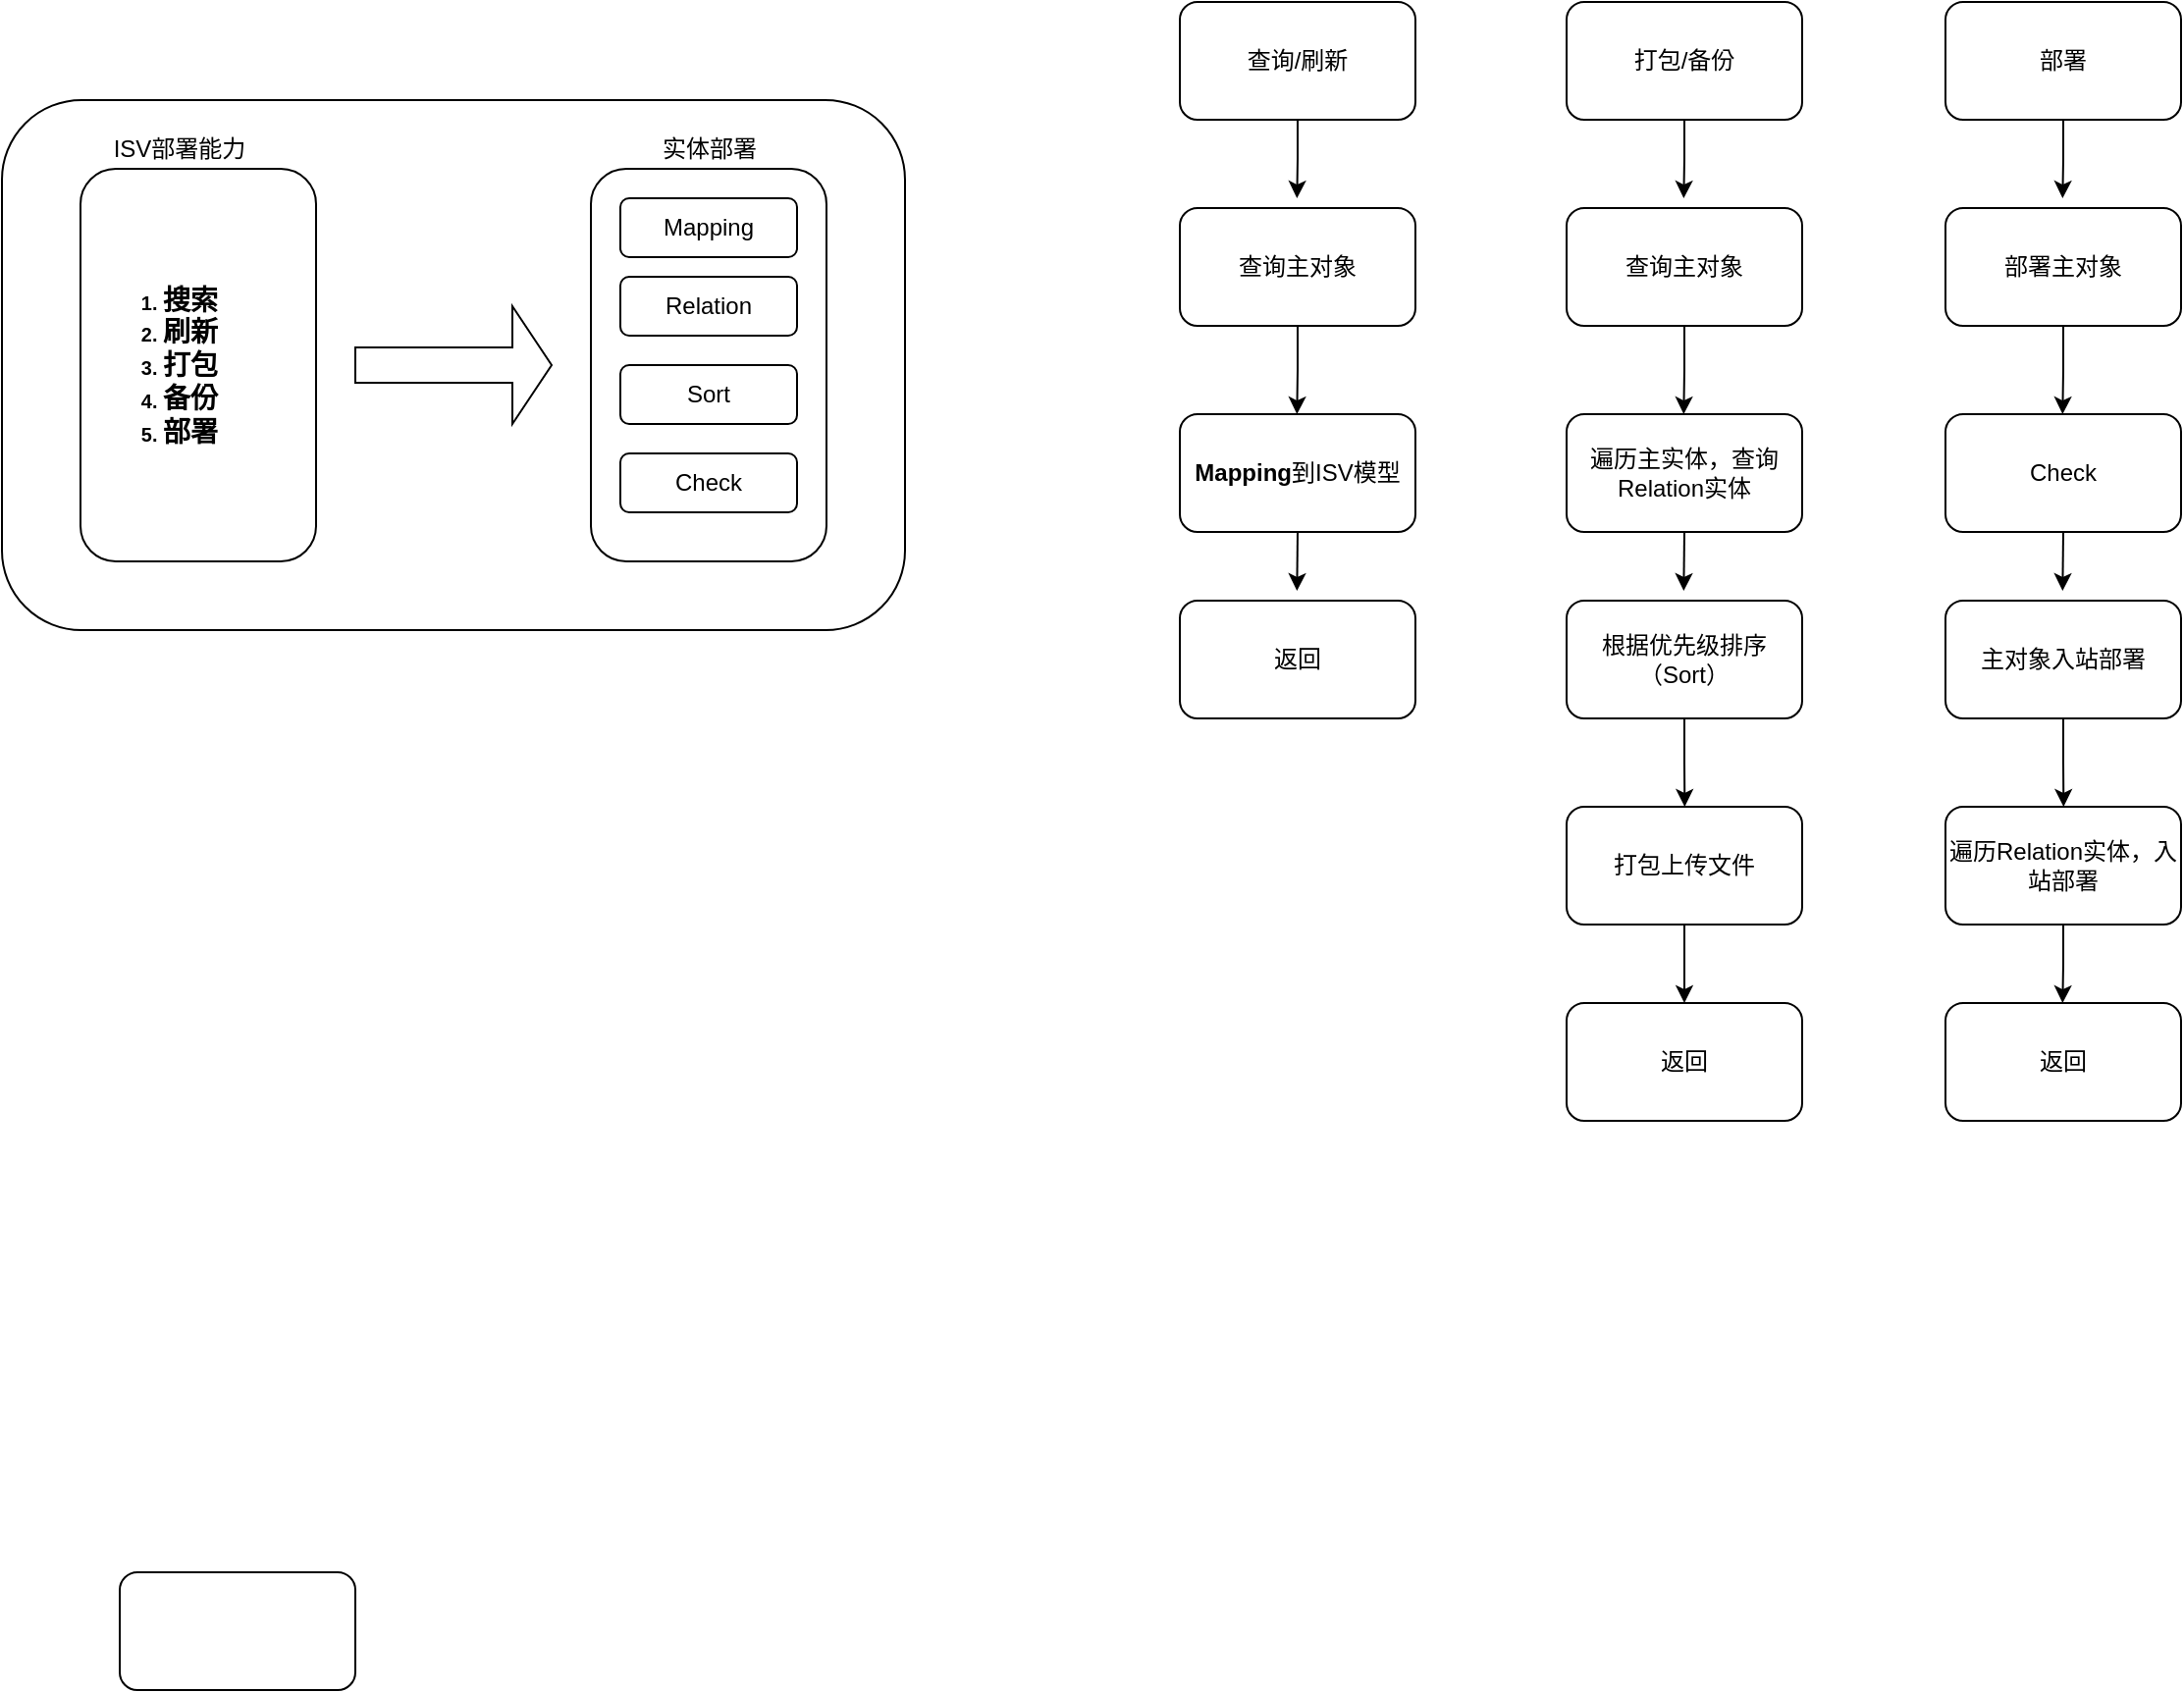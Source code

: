 <mxfile version="13.10.0" type="embed">
    <diagram id="6h-jnz60nHqsMv3fCfbz" name="第 1 页">
        <mxGraphModel dx="1502" dy="863" grid="1" gridSize="10" guides="1" tooltips="1" connect="1" arrows="1" fold="1" page="1" pageScale="1" pageWidth="827" pageHeight="1169" math="0" shadow="0">
            <root>
                <mxCell id="0"/>
                <mxCell id="1" parent="0"/>
                <mxCell id="3" value="" style="rounded=1;whiteSpace=wrap;html=1;" parent="1" vertex="1">
                    <mxGeometry x="30" y="280" width="460" height="270" as="geometry"/>
                </mxCell>
                <mxCell id="5" value="&lt;h3&gt;&lt;/h3&gt;&lt;h4&gt;&lt;/h4&gt;&lt;h4&gt;&lt;/h4&gt;&lt;h5&gt;&lt;div style=&quot;text-align: justify&quot;&gt;&lt;ol&gt;&lt;li&gt;&lt;span style=&quot;font-size: 14px&quot;&gt;搜索&lt;/span&gt;&lt;/li&gt;&lt;li&gt;&lt;span style=&quot;font-size: 14px&quot;&gt;刷新&lt;/span&gt;&lt;/li&gt;&lt;li&gt;&lt;span style=&quot;font-size: 14px&quot;&gt;打包&lt;/span&gt;&lt;/li&gt;&lt;li&gt;&lt;span style=&quot;font-size: 14px&quot;&gt;备份&lt;/span&gt;&lt;/li&gt;&lt;li&gt;&lt;span style=&quot;font-size: 14px&quot;&gt;部署&lt;/span&gt;&lt;/li&gt;&lt;/ol&gt;&lt;/div&gt;&lt;/h5&gt;" style="rounded=1;whiteSpace=wrap;html=1;align=left;" parent="1" vertex="1">
                    <mxGeometry x="70" y="315" width="120" height="200" as="geometry"/>
                </mxCell>
                <mxCell id="6" value="" style="shape=singleArrow;whiteSpace=wrap;html=1;" parent="1" vertex="1">
                    <mxGeometry x="210" y="385" width="100" height="60" as="geometry"/>
                </mxCell>
                <mxCell id="7" value="&lt;h3&gt;&lt;/h3&gt;&lt;h4&gt;&lt;/h4&gt;&lt;h4&gt;&lt;/h4&gt;&lt;h5&gt;&lt;div style=&quot;text-align: justify&quot;&gt;&lt;div&gt;&lt;span style=&quot;font-size: 14px&quot;&gt;&lt;br&gt;&lt;/span&gt;&lt;/div&gt;&lt;/div&gt;&lt;/h5&gt;" style="rounded=1;whiteSpace=wrap;html=1;align=left;" parent="1" vertex="1">
                    <mxGeometry x="330" y="315" width="120" height="200" as="geometry"/>
                </mxCell>
                <mxCell id="10" value="ISV部署能力" style="text;html=1;resizable=0;autosize=1;align=center;verticalAlign=middle;points=[];fillColor=none;strokeColor=none;rounded=0;" parent="1" vertex="1">
                    <mxGeometry x="80" y="295" width="80" height="20" as="geometry"/>
                </mxCell>
                <mxCell id="11" value="实体部署" style="text;html=1;resizable=0;autosize=1;align=center;verticalAlign=middle;points=[];fillColor=none;strokeColor=none;rounded=0;" parent="1" vertex="1">
                    <mxGeometry x="360" y="295" width="60" height="20" as="geometry"/>
                </mxCell>
                <mxCell id="12" value="Mapping" style="rounded=1;whiteSpace=wrap;html=1;" parent="1" vertex="1">
                    <mxGeometry x="345" y="330" width="90" height="30" as="geometry"/>
                </mxCell>
                <mxCell id="13" value="Relation" style="rounded=1;whiteSpace=wrap;html=1;" parent="1" vertex="1">
                    <mxGeometry x="345" y="370" width="90" height="30" as="geometry"/>
                </mxCell>
                <mxCell id="14" value="Sort" style="rounded=1;whiteSpace=wrap;html=1;" parent="1" vertex="1">
                    <mxGeometry x="345" y="415" width="90" height="30" as="geometry"/>
                </mxCell>
                <mxCell id="15" value="Check" style="rounded=1;whiteSpace=wrap;html=1;" parent="1" vertex="1">
                    <mxGeometry x="345" y="460" width="90" height="30" as="geometry"/>
                </mxCell>
                <mxCell id="17" style="edgeStyle=orthogonalEdgeStyle;rounded=0;orthogonalLoop=1;jettySize=auto;html=1;exitX=0.5;exitY=1;exitDx=0;exitDy=0;" parent="1" source="16" edge="1">
                    <mxGeometry relative="1" as="geometry">
                        <mxPoint x="689.667" y="330" as="targetPoint"/>
                    </mxGeometry>
                </mxCell>
                <mxCell id="16" value="查询/刷新" style="rounded=1;whiteSpace=wrap;html=1;" parent="1" vertex="1">
                    <mxGeometry x="630" y="230" width="120" height="60" as="geometry"/>
                </mxCell>
                <mxCell id="19" style="edgeStyle=orthogonalEdgeStyle;rounded=0;orthogonalLoop=1;jettySize=auto;html=1;exitX=0.5;exitY=1;exitDx=0;exitDy=0;" parent="1" source="18" edge="1">
                    <mxGeometry relative="1" as="geometry">
                        <mxPoint x="689.667" y="440" as="targetPoint"/>
                    </mxGeometry>
                </mxCell>
                <mxCell id="18" value="查询主对象" style="rounded=1;whiteSpace=wrap;html=1;" parent="1" vertex="1">
                    <mxGeometry x="630" y="335" width="120" height="60" as="geometry"/>
                </mxCell>
                <mxCell id="21" style="edgeStyle=orthogonalEdgeStyle;rounded=0;orthogonalLoop=1;jettySize=auto;html=1;exitX=0.5;exitY=1;exitDx=0;exitDy=0;" parent="1" source="20" edge="1">
                    <mxGeometry relative="1" as="geometry">
                        <mxPoint x="689.667" y="530" as="targetPoint"/>
                    </mxGeometry>
                </mxCell>
                <mxCell id="20" value="&lt;b&gt;Mapping&lt;/b&gt;到ISV模型" style="rounded=1;whiteSpace=wrap;html=1;" parent="1" vertex="1">
                    <mxGeometry x="630" y="440" width="120" height="60" as="geometry"/>
                </mxCell>
                <mxCell id="22" value="返回" style="rounded=1;whiteSpace=wrap;html=1;" parent="1" vertex="1">
                    <mxGeometry x="630" y="535" width="120" height="60" as="geometry"/>
                </mxCell>
                <mxCell id="23" style="edgeStyle=orthogonalEdgeStyle;rounded=0;orthogonalLoop=1;jettySize=auto;html=1;exitX=0.5;exitY=1;exitDx=0;exitDy=0;" parent="1" source="24" edge="1">
                    <mxGeometry relative="1" as="geometry">
                        <mxPoint x="886.667" y="330" as="targetPoint"/>
                    </mxGeometry>
                </mxCell>
                <mxCell id="24" value="打包/备份" style="rounded=1;whiteSpace=wrap;html=1;" parent="1" vertex="1">
                    <mxGeometry x="827" y="230" width="120" height="60" as="geometry"/>
                </mxCell>
                <mxCell id="25" style="edgeStyle=orthogonalEdgeStyle;rounded=0;orthogonalLoop=1;jettySize=auto;html=1;exitX=0.5;exitY=1;exitDx=0;exitDy=0;" parent="1" source="26" edge="1">
                    <mxGeometry relative="1" as="geometry">
                        <mxPoint x="886.667" y="440" as="targetPoint"/>
                    </mxGeometry>
                </mxCell>
                <mxCell id="26" value="查询主对象" style="rounded=1;whiteSpace=wrap;html=1;" parent="1" vertex="1">
                    <mxGeometry x="827" y="335" width="120" height="60" as="geometry"/>
                </mxCell>
                <mxCell id="27" style="edgeStyle=orthogonalEdgeStyle;rounded=0;orthogonalLoop=1;jettySize=auto;html=1;exitX=0.5;exitY=1;exitDx=0;exitDy=0;" parent="1" source="28" edge="1">
                    <mxGeometry relative="1" as="geometry">
                        <mxPoint x="886.667" y="530" as="targetPoint"/>
                    </mxGeometry>
                </mxCell>
                <mxCell id="28" value="遍历主实体，查询Relation实体" style="rounded=1;whiteSpace=wrap;html=1;" parent="1" vertex="1">
                    <mxGeometry x="827" y="440" width="120" height="60" as="geometry"/>
                </mxCell>
                <mxCell id="30" style="edgeStyle=orthogonalEdgeStyle;rounded=0;orthogonalLoop=1;jettySize=auto;html=1;exitX=0.5;exitY=1;exitDx=0;exitDy=0;" parent="1" source="29" edge="1">
                    <mxGeometry relative="1" as="geometry">
                        <mxPoint x="887.167" y="640" as="targetPoint"/>
                    </mxGeometry>
                </mxCell>
                <mxCell id="29" value="根据优先级排序（Sort）" style="rounded=1;whiteSpace=wrap;html=1;" parent="1" vertex="1">
                    <mxGeometry x="827" y="535" width="120" height="60" as="geometry"/>
                </mxCell>
                <mxCell id="62" style="edgeStyle=orthogonalEdgeStyle;rounded=0;orthogonalLoop=1;jettySize=auto;html=1;exitX=0.5;exitY=1;exitDx=0;exitDy=0;entryX=0.5;entryY=0;entryDx=0;entryDy=0;" parent="1" source="31" target="61" edge="1">
                    <mxGeometry relative="1" as="geometry">
                        <mxPoint x="887.167" y="730" as="targetPoint"/>
                    </mxGeometry>
                </mxCell>
                <mxCell id="31" value="打包上传文件" style="rounded=1;whiteSpace=wrap;html=1;" parent="1" vertex="1">
                    <mxGeometry x="827" y="640" width="120" height="60" as="geometry"/>
                </mxCell>
                <mxCell id="32" style="edgeStyle=orthogonalEdgeStyle;rounded=0;orthogonalLoop=1;jettySize=auto;html=1;exitX=0.5;exitY=1;exitDx=0;exitDy=0;" parent="1" source="33" edge="1">
                    <mxGeometry relative="1" as="geometry">
                        <mxPoint x="1079.667" y="330" as="targetPoint"/>
                    </mxGeometry>
                </mxCell>
                <mxCell id="33" value="部署" style="rounded=1;whiteSpace=wrap;html=1;" parent="1" vertex="1">
                    <mxGeometry x="1020" y="230" width="120" height="60" as="geometry"/>
                </mxCell>
                <mxCell id="34" style="edgeStyle=orthogonalEdgeStyle;rounded=0;orthogonalLoop=1;jettySize=auto;html=1;exitX=0.5;exitY=1;exitDx=0;exitDy=0;" parent="1" source="35" edge="1">
                    <mxGeometry relative="1" as="geometry">
                        <mxPoint x="1079.667" y="440" as="targetPoint"/>
                    </mxGeometry>
                </mxCell>
                <mxCell id="35" value="部署主对象" style="rounded=1;whiteSpace=wrap;html=1;" parent="1" vertex="1">
                    <mxGeometry x="1020" y="335" width="120" height="60" as="geometry"/>
                </mxCell>
                <mxCell id="36" style="edgeStyle=orthogonalEdgeStyle;rounded=0;orthogonalLoop=1;jettySize=auto;html=1;exitX=0.5;exitY=1;exitDx=0;exitDy=0;" parent="1" source="37" edge="1">
                    <mxGeometry relative="1" as="geometry">
                        <mxPoint x="1079.667" y="530" as="targetPoint"/>
                    </mxGeometry>
                </mxCell>
                <mxCell id="37" value="Check" style="rounded=1;whiteSpace=wrap;html=1;" parent="1" vertex="1">
                    <mxGeometry x="1020" y="440" width="120" height="60" as="geometry"/>
                </mxCell>
                <mxCell id="38" style="edgeStyle=orthogonalEdgeStyle;rounded=0;orthogonalLoop=1;jettySize=auto;html=1;exitX=0.5;exitY=1;exitDx=0;exitDy=0;" parent="1" source="39" edge="1">
                    <mxGeometry relative="1" as="geometry">
                        <mxPoint x="1080.167" y="640" as="targetPoint"/>
                    </mxGeometry>
                </mxCell>
                <mxCell id="39" value="主对象入站部署" style="rounded=1;whiteSpace=wrap;html=1;" parent="1" vertex="1">
                    <mxGeometry x="1020" y="535" width="120" height="60" as="geometry"/>
                </mxCell>
                <mxCell id="59" style="edgeStyle=orthogonalEdgeStyle;rounded=0;orthogonalLoop=1;jettySize=auto;html=1;exitX=0.5;exitY=1;exitDx=0;exitDy=0;" parent="1" source="40" edge="1">
                    <mxGeometry relative="1" as="geometry">
                        <mxPoint x="1079.667" y="740" as="targetPoint"/>
                    </mxGeometry>
                </mxCell>
                <mxCell id="40" value="遍历Relation实体，入站部署" style="rounded=1;whiteSpace=wrap;html=1;" parent="1" vertex="1">
                    <mxGeometry x="1020" y="640" width="120" height="60" as="geometry"/>
                </mxCell>
                <mxCell id="60" value="返回" style="rounded=1;whiteSpace=wrap;html=1;" parent="1" vertex="1">
                    <mxGeometry x="1020" y="740" width="120" height="60" as="geometry"/>
                </mxCell>
                <mxCell id="61" value="返回" style="rounded=1;whiteSpace=wrap;html=1;" parent="1" vertex="1">
                    <mxGeometry x="827" y="740" width="120" height="60" as="geometry"/>
                </mxCell>
                <mxCell id="63" value="" style="rounded=1;whiteSpace=wrap;html=1;" vertex="1" parent="1">
                    <mxGeometry x="90" y="1030" width="120" height="60" as="geometry"/>
                </mxCell>
            </root>
        </mxGraphModel>
    </diagram>
</mxfile>